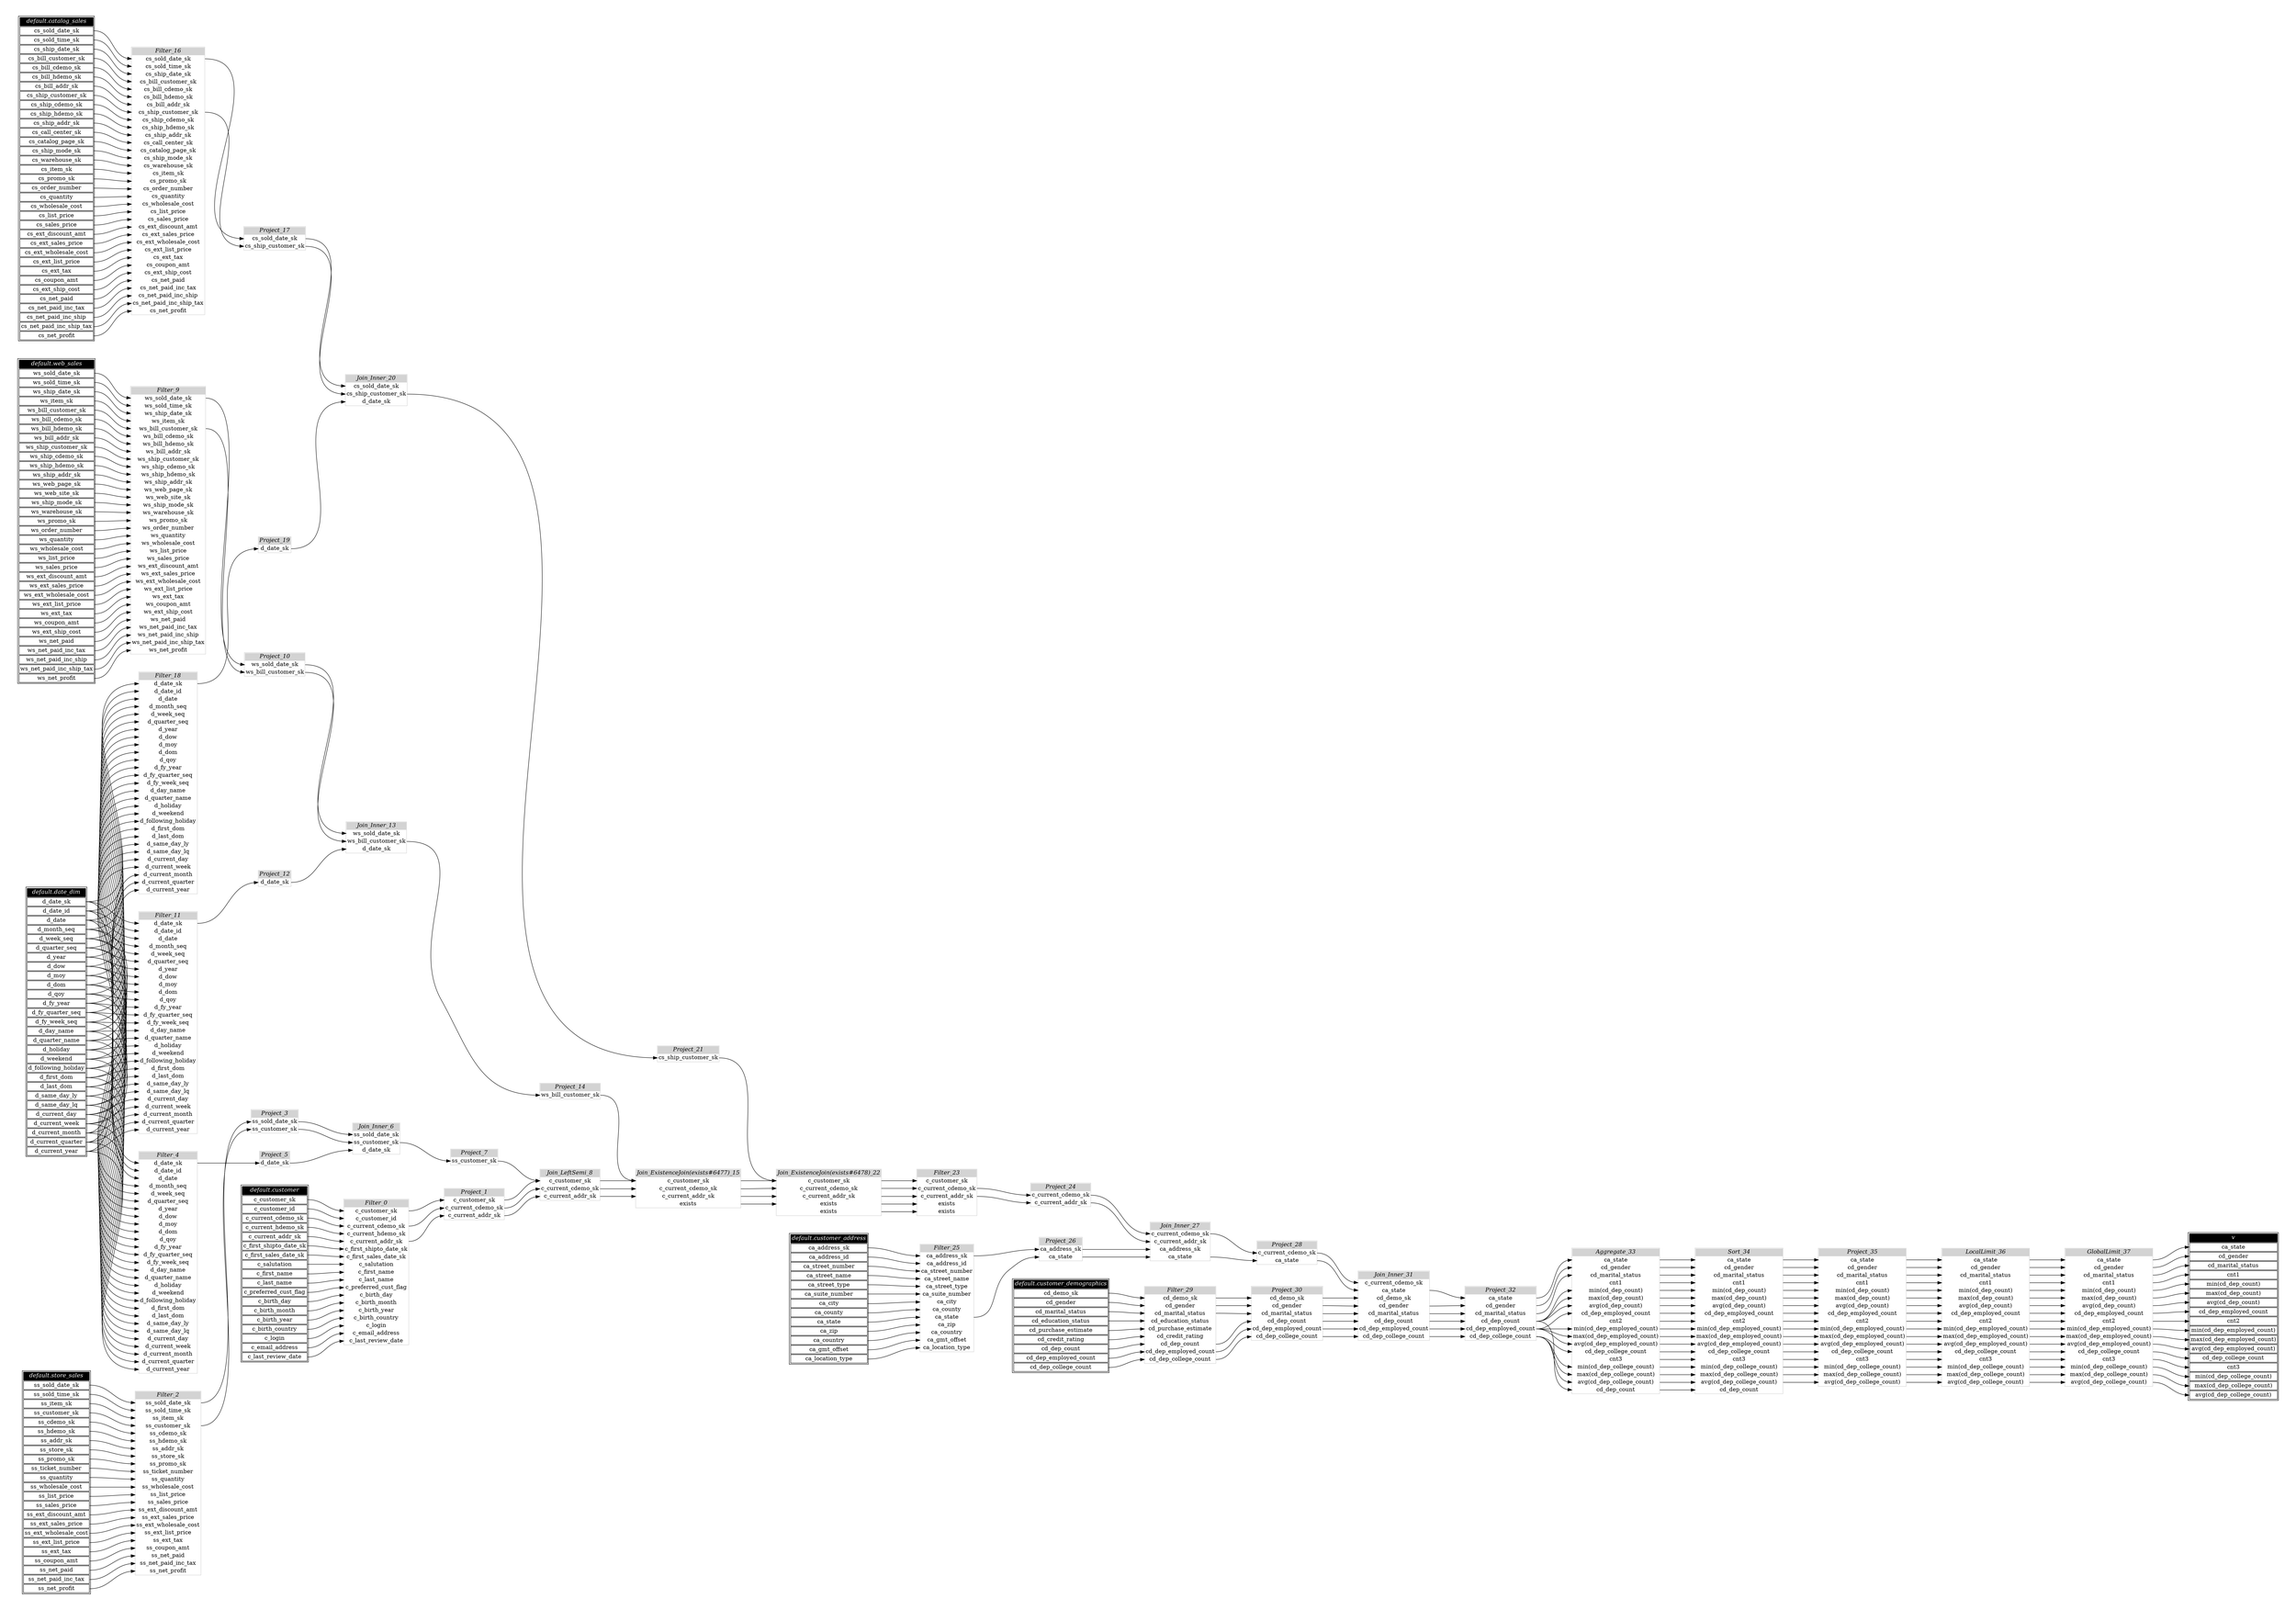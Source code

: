 // Automatically generated by TPCDSFlowTestSuite


digraph {
  graph [pad="0.5" nodesep="0.5" ranksep="1" fontname="Helvetica" rankdir=LR];
  node [shape=plaintext]

  
"Aggregate_33" [label=<
<table color="lightgray" border="1" cellborder="0" cellspacing="0">
  <tr><td bgcolor="lightgray" port="nodeName"><i>Aggregate_33</i></td></tr>
  <tr><td port="0">ca_state</td></tr>
<tr><td port="1">cd_gender</td></tr>
<tr><td port="2">cd_marital_status</td></tr>
<tr><td port="3">cnt1</td></tr>
<tr><td port="4">min(cd_dep_count)</td></tr>
<tr><td port="5">max(cd_dep_count)</td></tr>
<tr><td port="6">avg(cd_dep_count)</td></tr>
<tr><td port="7">cd_dep_employed_count</td></tr>
<tr><td port="8">cnt2</td></tr>
<tr><td port="9">min(cd_dep_employed_count)</td></tr>
<tr><td port="10">max(cd_dep_employed_count)</td></tr>
<tr><td port="11">avg(cd_dep_employed_count)</td></tr>
<tr><td port="12">cd_dep_college_count</td></tr>
<tr><td port="13">cnt3</td></tr>
<tr><td port="14">min(cd_dep_college_count)</td></tr>
<tr><td port="15">max(cd_dep_college_count)</td></tr>
<tr><td port="16">avg(cd_dep_college_count)</td></tr>
<tr><td port="17">cd_dep_count</td></tr>
</table>>];
       

"Filter_0" [label=<
<table color="lightgray" border="1" cellborder="0" cellspacing="0">
  <tr><td bgcolor="lightgray" port="nodeName"><i>Filter_0</i></td></tr>
  <tr><td port="0">c_customer_sk</td></tr>
<tr><td port="1">c_customer_id</td></tr>
<tr><td port="2">c_current_cdemo_sk</td></tr>
<tr><td port="3">c_current_hdemo_sk</td></tr>
<tr><td port="4">c_current_addr_sk</td></tr>
<tr><td port="5">c_first_shipto_date_sk</td></tr>
<tr><td port="6">c_first_sales_date_sk</td></tr>
<tr><td port="7">c_salutation</td></tr>
<tr><td port="8">c_first_name</td></tr>
<tr><td port="9">c_last_name</td></tr>
<tr><td port="10">c_preferred_cust_flag</td></tr>
<tr><td port="11">c_birth_day</td></tr>
<tr><td port="12">c_birth_month</td></tr>
<tr><td port="13">c_birth_year</td></tr>
<tr><td port="14">c_birth_country</td></tr>
<tr><td port="15">c_login</td></tr>
<tr><td port="16">c_email_address</td></tr>
<tr><td port="17">c_last_review_date</td></tr>
</table>>];
       

"Filter_11" [label=<
<table color="lightgray" border="1" cellborder="0" cellspacing="0">
  <tr><td bgcolor="lightgray" port="nodeName"><i>Filter_11</i></td></tr>
  <tr><td port="0">d_date_sk</td></tr>
<tr><td port="1">d_date_id</td></tr>
<tr><td port="2">d_date</td></tr>
<tr><td port="3">d_month_seq</td></tr>
<tr><td port="4">d_week_seq</td></tr>
<tr><td port="5">d_quarter_seq</td></tr>
<tr><td port="6">d_year</td></tr>
<tr><td port="7">d_dow</td></tr>
<tr><td port="8">d_moy</td></tr>
<tr><td port="9">d_dom</td></tr>
<tr><td port="10">d_qoy</td></tr>
<tr><td port="11">d_fy_year</td></tr>
<tr><td port="12">d_fy_quarter_seq</td></tr>
<tr><td port="13">d_fy_week_seq</td></tr>
<tr><td port="14">d_day_name</td></tr>
<tr><td port="15">d_quarter_name</td></tr>
<tr><td port="16">d_holiday</td></tr>
<tr><td port="17">d_weekend</td></tr>
<tr><td port="18">d_following_holiday</td></tr>
<tr><td port="19">d_first_dom</td></tr>
<tr><td port="20">d_last_dom</td></tr>
<tr><td port="21">d_same_day_ly</td></tr>
<tr><td port="22">d_same_day_lq</td></tr>
<tr><td port="23">d_current_day</td></tr>
<tr><td port="24">d_current_week</td></tr>
<tr><td port="25">d_current_month</td></tr>
<tr><td port="26">d_current_quarter</td></tr>
<tr><td port="27">d_current_year</td></tr>
</table>>];
       

"Filter_16" [label=<
<table color="lightgray" border="1" cellborder="0" cellspacing="0">
  <tr><td bgcolor="lightgray" port="nodeName"><i>Filter_16</i></td></tr>
  <tr><td port="0">cs_sold_date_sk</td></tr>
<tr><td port="1">cs_sold_time_sk</td></tr>
<tr><td port="2">cs_ship_date_sk</td></tr>
<tr><td port="3">cs_bill_customer_sk</td></tr>
<tr><td port="4">cs_bill_cdemo_sk</td></tr>
<tr><td port="5">cs_bill_hdemo_sk</td></tr>
<tr><td port="6">cs_bill_addr_sk</td></tr>
<tr><td port="7">cs_ship_customer_sk</td></tr>
<tr><td port="8">cs_ship_cdemo_sk</td></tr>
<tr><td port="9">cs_ship_hdemo_sk</td></tr>
<tr><td port="10">cs_ship_addr_sk</td></tr>
<tr><td port="11">cs_call_center_sk</td></tr>
<tr><td port="12">cs_catalog_page_sk</td></tr>
<tr><td port="13">cs_ship_mode_sk</td></tr>
<tr><td port="14">cs_warehouse_sk</td></tr>
<tr><td port="15">cs_item_sk</td></tr>
<tr><td port="16">cs_promo_sk</td></tr>
<tr><td port="17">cs_order_number</td></tr>
<tr><td port="18">cs_quantity</td></tr>
<tr><td port="19">cs_wholesale_cost</td></tr>
<tr><td port="20">cs_list_price</td></tr>
<tr><td port="21">cs_sales_price</td></tr>
<tr><td port="22">cs_ext_discount_amt</td></tr>
<tr><td port="23">cs_ext_sales_price</td></tr>
<tr><td port="24">cs_ext_wholesale_cost</td></tr>
<tr><td port="25">cs_ext_list_price</td></tr>
<tr><td port="26">cs_ext_tax</td></tr>
<tr><td port="27">cs_coupon_amt</td></tr>
<tr><td port="28">cs_ext_ship_cost</td></tr>
<tr><td port="29">cs_net_paid</td></tr>
<tr><td port="30">cs_net_paid_inc_tax</td></tr>
<tr><td port="31">cs_net_paid_inc_ship</td></tr>
<tr><td port="32">cs_net_paid_inc_ship_tax</td></tr>
<tr><td port="33">cs_net_profit</td></tr>
</table>>];
       

"Filter_18" [label=<
<table color="lightgray" border="1" cellborder="0" cellspacing="0">
  <tr><td bgcolor="lightgray" port="nodeName"><i>Filter_18</i></td></tr>
  <tr><td port="0">d_date_sk</td></tr>
<tr><td port="1">d_date_id</td></tr>
<tr><td port="2">d_date</td></tr>
<tr><td port="3">d_month_seq</td></tr>
<tr><td port="4">d_week_seq</td></tr>
<tr><td port="5">d_quarter_seq</td></tr>
<tr><td port="6">d_year</td></tr>
<tr><td port="7">d_dow</td></tr>
<tr><td port="8">d_moy</td></tr>
<tr><td port="9">d_dom</td></tr>
<tr><td port="10">d_qoy</td></tr>
<tr><td port="11">d_fy_year</td></tr>
<tr><td port="12">d_fy_quarter_seq</td></tr>
<tr><td port="13">d_fy_week_seq</td></tr>
<tr><td port="14">d_day_name</td></tr>
<tr><td port="15">d_quarter_name</td></tr>
<tr><td port="16">d_holiday</td></tr>
<tr><td port="17">d_weekend</td></tr>
<tr><td port="18">d_following_holiday</td></tr>
<tr><td port="19">d_first_dom</td></tr>
<tr><td port="20">d_last_dom</td></tr>
<tr><td port="21">d_same_day_ly</td></tr>
<tr><td port="22">d_same_day_lq</td></tr>
<tr><td port="23">d_current_day</td></tr>
<tr><td port="24">d_current_week</td></tr>
<tr><td port="25">d_current_month</td></tr>
<tr><td port="26">d_current_quarter</td></tr>
<tr><td port="27">d_current_year</td></tr>
</table>>];
       

"Filter_2" [label=<
<table color="lightgray" border="1" cellborder="0" cellspacing="0">
  <tr><td bgcolor="lightgray" port="nodeName"><i>Filter_2</i></td></tr>
  <tr><td port="0">ss_sold_date_sk</td></tr>
<tr><td port="1">ss_sold_time_sk</td></tr>
<tr><td port="2">ss_item_sk</td></tr>
<tr><td port="3">ss_customer_sk</td></tr>
<tr><td port="4">ss_cdemo_sk</td></tr>
<tr><td port="5">ss_hdemo_sk</td></tr>
<tr><td port="6">ss_addr_sk</td></tr>
<tr><td port="7">ss_store_sk</td></tr>
<tr><td port="8">ss_promo_sk</td></tr>
<tr><td port="9">ss_ticket_number</td></tr>
<tr><td port="10">ss_quantity</td></tr>
<tr><td port="11">ss_wholesale_cost</td></tr>
<tr><td port="12">ss_list_price</td></tr>
<tr><td port="13">ss_sales_price</td></tr>
<tr><td port="14">ss_ext_discount_amt</td></tr>
<tr><td port="15">ss_ext_sales_price</td></tr>
<tr><td port="16">ss_ext_wholesale_cost</td></tr>
<tr><td port="17">ss_ext_list_price</td></tr>
<tr><td port="18">ss_ext_tax</td></tr>
<tr><td port="19">ss_coupon_amt</td></tr>
<tr><td port="20">ss_net_paid</td></tr>
<tr><td port="21">ss_net_paid_inc_tax</td></tr>
<tr><td port="22">ss_net_profit</td></tr>
</table>>];
       

"Filter_23" [label=<
<table color="lightgray" border="1" cellborder="0" cellspacing="0">
  <tr><td bgcolor="lightgray" port="nodeName"><i>Filter_23</i></td></tr>
  <tr><td port="0">c_customer_sk</td></tr>
<tr><td port="1">c_current_cdemo_sk</td></tr>
<tr><td port="2">c_current_addr_sk</td></tr>
<tr><td port="3">exists</td></tr>
<tr><td port="4">exists</td></tr>
</table>>];
       

"Filter_25" [label=<
<table color="lightgray" border="1" cellborder="0" cellspacing="0">
  <tr><td bgcolor="lightgray" port="nodeName"><i>Filter_25</i></td></tr>
  <tr><td port="0">ca_address_sk</td></tr>
<tr><td port="1">ca_address_id</td></tr>
<tr><td port="2">ca_street_number</td></tr>
<tr><td port="3">ca_street_name</td></tr>
<tr><td port="4">ca_street_type</td></tr>
<tr><td port="5">ca_suite_number</td></tr>
<tr><td port="6">ca_city</td></tr>
<tr><td port="7">ca_county</td></tr>
<tr><td port="8">ca_state</td></tr>
<tr><td port="9">ca_zip</td></tr>
<tr><td port="10">ca_country</td></tr>
<tr><td port="11">ca_gmt_offset</td></tr>
<tr><td port="12">ca_location_type</td></tr>
</table>>];
       

"Filter_29" [label=<
<table color="lightgray" border="1" cellborder="0" cellspacing="0">
  <tr><td bgcolor="lightgray" port="nodeName"><i>Filter_29</i></td></tr>
  <tr><td port="0">cd_demo_sk</td></tr>
<tr><td port="1">cd_gender</td></tr>
<tr><td port="2">cd_marital_status</td></tr>
<tr><td port="3">cd_education_status</td></tr>
<tr><td port="4">cd_purchase_estimate</td></tr>
<tr><td port="5">cd_credit_rating</td></tr>
<tr><td port="6">cd_dep_count</td></tr>
<tr><td port="7">cd_dep_employed_count</td></tr>
<tr><td port="8">cd_dep_college_count</td></tr>
</table>>];
       

"Filter_4" [label=<
<table color="lightgray" border="1" cellborder="0" cellspacing="0">
  <tr><td bgcolor="lightgray" port="nodeName"><i>Filter_4</i></td></tr>
  <tr><td port="0">d_date_sk</td></tr>
<tr><td port="1">d_date_id</td></tr>
<tr><td port="2">d_date</td></tr>
<tr><td port="3">d_month_seq</td></tr>
<tr><td port="4">d_week_seq</td></tr>
<tr><td port="5">d_quarter_seq</td></tr>
<tr><td port="6">d_year</td></tr>
<tr><td port="7">d_dow</td></tr>
<tr><td port="8">d_moy</td></tr>
<tr><td port="9">d_dom</td></tr>
<tr><td port="10">d_qoy</td></tr>
<tr><td port="11">d_fy_year</td></tr>
<tr><td port="12">d_fy_quarter_seq</td></tr>
<tr><td port="13">d_fy_week_seq</td></tr>
<tr><td port="14">d_day_name</td></tr>
<tr><td port="15">d_quarter_name</td></tr>
<tr><td port="16">d_holiday</td></tr>
<tr><td port="17">d_weekend</td></tr>
<tr><td port="18">d_following_holiday</td></tr>
<tr><td port="19">d_first_dom</td></tr>
<tr><td port="20">d_last_dom</td></tr>
<tr><td port="21">d_same_day_ly</td></tr>
<tr><td port="22">d_same_day_lq</td></tr>
<tr><td port="23">d_current_day</td></tr>
<tr><td port="24">d_current_week</td></tr>
<tr><td port="25">d_current_month</td></tr>
<tr><td port="26">d_current_quarter</td></tr>
<tr><td port="27">d_current_year</td></tr>
</table>>];
       

"Filter_9" [label=<
<table color="lightgray" border="1" cellborder="0" cellspacing="0">
  <tr><td bgcolor="lightgray" port="nodeName"><i>Filter_9</i></td></tr>
  <tr><td port="0">ws_sold_date_sk</td></tr>
<tr><td port="1">ws_sold_time_sk</td></tr>
<tr><td port="2">ws_ship_date_sk</td></tr>
<tr><td port="3">ws_item_sk</td></tr>
<tr><td port="4">ws_bill_customer_sk</td></tr>
<tr><td port="5">ws_bill_cdemo_sk</td></tr>
<tr><td port="6">ws_bill_hdemo_sk</td></tr>
<tr><td port="7">ws_bill_addr_sk</td></tr>
<tr><td port="8">ws_ship_customer_sk</td></tr>
<tr><td port="9">ws_ship_cdemo_sk</td></tr>
<tr><td port="10">ws_ship_hdemo_sk</td></tr>
<tr><td port="11">ws_ship_addr_sk</td></tr>
<tr><td port="12">ws_web_page_sk</td></tr>
<tr><td port="13">ws_web_site_sk</td></tr>
<tr><td port="14">ws_ship_mode_sk</td></tr>
<tr><td port="15">ws_warehouse_sk</td></tr>
<tr><td port="16">ws_promo_sk</td></tr>
<tr><td port="17">ws_order_number</td></tr>
<tr><td port="18">ws_quantity</td></tr>
<tr><td port="19">ws_wholesale_cost</td></tr>
<tr><td port="20">ws_list_price</td></tr>
<tr><td port="21">ws_sales_price</td></tr>
<tr><td port="22">ws_ext_discount_amt</td></tr>
<tr><td port="23">ws_ext_sales_price</td></tr>
<tr><td port="24">ws_ext_wholesale_cost</td></tr>
<tr><td port="25">ws_ext_list_price</td></tr>
<tr><td port="26">ws_ext_tax</td></tr>
<tr><td port="27">ws_coupon_amt</td></tr>
<tr><td port="28">ws_ext_ship_cost</td></tr>
<tr><td port="29">ws_net_paid</td></tr>
<tr><td port="30">ws_net_paid_inc_tax</td></tr>
<tr><td port="31">ws_net_paid_inc_ship</td></tr>
<tr><td port="32">ws_net_paid_inc_ship_tax</td></tr>
<tr><td port="33">ws_net_profit</td></tr>
</table>>];
       

"GlobalLimit_37" [label=<
<table color="lightgray" border="1" cellborder="0" cellspacing="0">
  <tr><td bgcolor="lightgray" port="nodeName"><i>GlobalLimit_37</i></td></tr>
  <tr><td port="0">ca_state</td></tr>
<tr><td port="1">cd_gender</td></tr>
<tr><td port="2">cd_marital_status</td></tr>
<tr><td port="3">cnt1</td></tr>
<tr><td port="4">min(cd_dep_count)</td></tr>
<tr><td port="5">max(cd_dep_count)</td></tr>
<tr><td port="6">avg(cd_dep_count)</td></tr>
<tr><td port="7">cd_dep_employed_count</td></tr>
<tr><td port="8">cnt2</td></tr>
<tr><td port="9">min(cd_dep_employed_count)</td></tr>
<tr><td port="10">max(cd_dep_employed_count)</td></tr>
<tr><td port="11">avg(cd_dep_employed_count)</td></tr>
<tr><td port="12">cd_dep_college_count</td></tr>
<tr><td port="13">cnt3</td></tr>
<tr><td port="14">min(cd_dep_college_count)</td></tr>
<tr><td port="15">max(cd_dep_college_count)</td></tr>
<tr><td port="16">avg(cd_dep_college_count)</td></tr>
</table>>];
       

"Join_ExistenceJoin(exists#6477)_15" [label=<
<table color="lightgray" border="1" cellborder="0" cellspacing="0">
  <tr><td bgcolor="lightgray" port="nodeName"><i>Join_ExistenceJoin(exists#6477)_15</i></td></tr>
  <tr><td port="0">c_customer_sk</td></tr>
<tr><td port="1">c_current_cdemo_sk</td></tr>
<tr><td port="2">c_current_addr_sk</td></tr>
<tr><td port="3">exists</td></tr>
</table>>];
       

"Join_ExistenceJoin(exists#6478)_22" [label=<
<table color="lightgray" border="1" cellborder="0" cellspacing="0">
  <tr><td bgcolor="lightgray" port="nodeName"><i>Join_ExistenceJoin(exists#6478)_22</i></td></tr>
  <tr><td port="0">c_customer_sk</td></tr>
<tr><td port="1">c_current_cdemo_sk</td></tr>
<tr><td port="2">c_current_addr_sk</td></tr>
<tr><td port="3">exists</td></tr>
<tr><td port="4">exists</td></tr>
</table>>];
       

"Join_Inner_13" [label=<
<table color="lightgray" border="1" cellborder="0" cellspacing="0">
  <tr><td bgcolor="lightgray" port="nodeName"><i>Join_Inner_13</i></td></tr>
  <tr><td port="0">ws_sold_date_sk</td></tr>
<tr><td port="1">ws_bill_customer_sk</td></tr>
<tr><td port="2">d_date_sk</td></tr>
</table>>];
       

"Join_Inner_20" [label=<
<table color="lightgray" border="1" cellborder="0" cellspacing="0">
  <tr><td bgcolor="lightgray" port="nodeName"><i>Join_Inner_20</i></td></tr>
  <tr><td port="0">cs_sold_date_sk</td></tr>
<tr><td port="1">cs_ship_customer_sk</td></tr>
<tr><td port="2">d_date_sk</td></tr>
</table>>];
       

"Join_Inner_27" [label=<
<table color="lightgray" border="1" cellborder="0" cellspacing="0">
  <tr><td bgcolor="lightgray" port="nodeName"><i>Join_Inner_27</i></td></tr>
  <tr><td port="0">c_current_cdemo_sk</td></tr>
<tr><td port="1">c_current_addr_sk</td></tr>
<tr><td port="2">ca_address_sk</td></tr>
<tr><td port="3">ca_state</td></tr>
</table>>];
       

"Join_Inner_31" [label=<
<table color="lightgray" border="1" cellborder="0" cellspacing="0">
  <tr><td bgcolor="lightgray" port="nodeName"><i>Join_Inner_31</i></td></tr>
  <tr><td port="0">c_current_cdemo_sk</td></tr>
<tr><td port="1">ca_state</td></tr>
<tr><td port="2">cd_demo_sk</td></tr>
<tr><td port="3">cd_gender</td></tr>
<tr><td port="4">cd_marital_status</td></tr>
<tr><td port="5">cd_dep_count</td></tr>
<tr><td port="6">cd_dep_employed_count</td></tr>
<tr><td port="7">cd_dep_college_count</td></tr>
</table>>];
       

"Join_Inner_6" [label=<
<table color="lightgray" border="1" cellborder="0" cellspacing="0">
  <tr><td bgcolor="lightgray" port="nodeName"><i>Join_Inner_6</i></td></tr>
  <tr><td port="0">ss_sold_date_sk</td></tr>
<tr><td port="1">ss_customer_sk</td></tr>
<tr><td port="2">d_date_sk</td></tr>
</table>>];
       

"Join_LeftSemi_8" [label=<
<table color="lightgray" border="1" cellborder="0" cellspacing="0">
  <tr><td bgcolor="lightgray" port="nodeName"><i>Join_LeftSemi_8</i></td></tr>
  <tr><td port="0">c_customer_sk</td></tr>
<tr><td port="1">c_current_cdemo_sk</td></tr>
<tr><td port="2">c_current_addr_sk</td></tr>
</table>>];
       

"LocalLimit_36" [label=<
<table color="lightgray" border="1" cellborder="0" cellspacing="0">
  <tr><td bgcolor="lightgray" port="nodeName"><i>LocalLimit_36</i></td></tr>
  <tr><td port="0">ca_state</td></tr>
<tr><td port="1">cd_gender</td></tr>
<tr><td port="2">cd_marital_status</td></tr>
<tr><td port="3">cnt1</td></tr>
<tr><td port="4">min(cd_dep_count)</td></tr>
<tr><td port="5">max(cd_dep_count)</td></tr>
<tr><td port="6">avg(cd_dep_count)</td></tr>
<tr><td port="7">cd_dep_employed_count</td></tr>
<tr><td port="8">cnt2</td></tr>
<tr><td port="9">min(cd_dep_employed_count)</td></tr>
<tr><td port="10">max(cd_dep_employed_count)</td></tr>
<tr><td port="11">avg(cd_dep_employed_count)</td></tr>
<tr><td port="12">cd_dep_college_count</td></tr>
<tr><td port="13">cnt3</td></tr>
<tr><td port="14">min(cd_dep_college_count)</td></tr>
<tr><td port="15">max(cd_dep_college_count)</td></tr>
<tr><td port="16">avg(cd_dep_college_count)</td></tr>
</table>>];
       

"Project_1" [label=<
<table color="lightgray" border="1" cellborder="0" cellspacing="0">
  <tr><td bgcolor="lightgray" port="nodeName"><i>Project_1</i></td></tr>
  <tr><td port="0">c_customer_sk</td></tr>
<tr><td port="1">c_current_cdemo_sk</td></tr>
<tr><td port="2">c_current_addr_sk</td></tr>
</table>>];
       

"Project_10" [label=<
<table color="lightgray" border="1" cellborder="0" cellspacing="0">
  <tr><td bgcolor="lightgray" port="nodeName"><i>Project_10</i></td></tr>
  <tr><td port="0">ws_sold_date_sk</td></tr>
<tr><td port="1">ws_bill_customer_sk</td></tr>
</table>>];
       

"Project_12" [label=<
<table color="lightgray" border="1" cellborder="0" cellspacing="0">
  <tr><td bgcolor="lightgray" port="nodeName"><i>Project_12</i></td></tr>
  <tr><td port="0">d_date_sk</td></tr>
</table>>];
       

"Project_14" [label=<
<table color="lightgray" border="1" cellborder="0" cellspacing="0">
  <tr><td bgcolor="lightgray" port="nodeName"><i>Project_14</i></td></tr>
  <tr><td port="0">ws_bill_customer_sk</td></tr>
</table>>];
       

"Project_17" [label=<
<table color="lightgray" border="1" cellborder="0" cellspacing="0">
  <tr><td bgcolor="lightgray" port="nodeName"><i>Project_17</i></td></tr>
  <tr><td port="0">cs_sold_date_sk</td></tr>
<tr><td port="1">cs_ship_customer_sk</td></tr>
</table>>];
       

"Project_19" [label=<
<table color="lightgray" border="1" cellborder="0" cellspacing="0">
  <tr><td bgcolor="lightgray" port="nodeName"><i>Project_19</i></td></tr>
  <tr><td port="0">d_date_sk</td></tr>
</table>>];
       

"Project_21" [label=<
<table color="lightgray" border="1" cellborder="0" cellspacing="0">
  <tr><td bgcolor="lightgray" port="nodeName"><i>Project_21</i></td></tr>
  <tr><td port="0">cs_ship_customer_sk</td></tr>
</table>>];
       

"Project_24" [label=<
<table color="lightgray" border="1" cellborder="0" cellspacing="0">
  <tr><td bgcolor="lightgray" port="nodeName"><i>Project_24</i></td></tr>
  <tr><td port="0">c_current_cdemo_sk</td></tr>
<tr><td port="1">c_current_addr_sk</td></tr>
</table>>];
       

"Project_26" [label=<
<table color="lightgray" border="1" cellborder="0" cellspacing="0">
  <tr><td bgcolor="lightgray" port="nodeName"><i>Project_26</i></td></tr>
  <tr><td port="0">ca_address_sk</td></tr>
<tr><td port="1">ca_state</td></tr>
</table>>];
       

"Project_28" [label=<
<table color="lightgray" border="1" cellborder="0" cellspacing="0">
  <tr><td bgcolor="lightgray" port="nodeName"><i>Project_28</i></td></tr>
  <tr><td port="0">c_current_cdemo_sk</td></tr>
<tr><td port="1">ca_state</td></tr>
</table>>];
       

"Project_3" [label=<
<table color="lightgray" border="1" cellborder="0" cellspacing="0">
  <tr><td bgcolor="lightgray" port="nodeName"><i>Project_3</i></td></tr>
  <tr><td port="0">ss_sold_date_sk</td></tr>
<tr><td port="1">ss_customer_sk</td></tr>
</table>>];
       

"Project_30" [label=<
<table color="lightgray" border="1" cellborder="0" cellspacing="0">
  <tr><td bgcolor="lightgray" port="nodeName"><i>Project_30</i></td></tr>
  <tr><td port="0">cd_demo_sk</td></tr>
<tr><td port="1">cd_gender</td></tr>
<tr><td port="2">cd_marital_status</td></tr>
<tr><td port="3">cd_dep_count</td></tr>
<tr><td port="4">cd_dep_employed_count</td></tr>
<tr><td port="5">cd_dep_college_count</td></tr>
</table>>];
       

"Project_32" [label=<
<table color="lightgray" border="1" cellborder="0" cellspacing="0">
  <tr><td bgcolor="lightgray" port="nodeName"><i>Project_32</i></td></tr>
  <tr><td port="0">ca_state</td></tr>
<tr><td port="1">cd_gender</td></tr>
<tr><td port="2">cd_marital_status</td></tr>
<tr><td port="3">cd_dep_count</td></tr>
<tr><td port="4">cd_dep_employed_count</td></tr>
<tr><td port="5">cd_dep_college_count</td></tr>
</table>>];
       

"Project_35" [label=<
<table color="lightgray" border="1" cellborder="0" cellspacing="0">
  <tr><td bgcolor="lightgray" port="nodeName"><i>Project_35</i></td></tr>
  <tr><td port="0">ca_state</td></tr>
<tr><td port="1">cd_gender</td></tr>
<tr><td port="2">cd_marital_status</td></tr>
<tr><td port="3">cnt1</td></tr>
<tr><td port="4">min(cd_dep_count)</td></tr>
<tr><td port="5">max(cd_dep_count)</td></tr>
<tr><td port="6">avg(cd_dep_count)</td></tr>
<tr><td port="7">cd_dep_employed_count</td></tr>
<tr><td port="8">cnt2</td></tr>
<tr><td port="9">min(cd_dep_employed_count)</td></tr>
<tr><td port="10">max(cd_dep_employed_count)</td></tr>
<tr><td port="11">avg(cd_dep_employed_count)</td></tr>
<tr><td port="12">cd_dep_college_count</td></tr>
<tr><td port="13">cnt3</td></tr>
<tr><td port="14">min(cd_dep_college_count)</td></tr>
<tr><td port="15">max(cd_dep_college_count)</td></tr>
<tr><td port="16">avg(cd_dep_college_count)</td></tr>
</table>>];
       

"Project_5" [label=<
<table color="lightgray" border="1" cellborder="0" cellspacing="0">
  <tr><td bgcolor="lightgray" port="nodeName"><i>Project_5</i></td></tr>
  <tr><td port="0">d_date_sk</td></tr>
</table>>];
       

"Project_7" [label=<
<table color="lightgray" border="1" cellborder="0" cellspacing="0">
  <tr><td bgcolor="lightgray" port="nodeName"><i>Project_7</i></td></tr>
  <tr><td port="0">ss_customer_sk</td></tr>
</table>>];
       

"Sort_34" [label=<
<table color="lightgray" border="1" cellborder="0" cellspacing="0">
  <tr><td bgcolor="lightgray" port="nodeName"><i>Sort_34</i></td></tr>
  <tr><td port="0">ca_state</td></tr>
<tr><td port="1">cd_gender</td></tr>
<tr><td port="2">cd_marital_status</td></tr>
<tr><td port="3">cnt1</td></tr>
<tr><td port="4">min(cd_dep_count)</td></tr>
<tr><td port="5">max(cd_dep_count)</td></tr>
<tr><td port="6">avg(cd_dep_count)</td></tr>
<tr><td port="7">cd_dep_employed_count</td></tr>
<tr><td port="8">cnt2</td></tr>
<tr><td port="9">min(cd_dep_employed_count)</td></tr>
<tr><td port="10">max(cd_dep_employed_count)</td></tr>
<tr><td port="11">avg(cd_dep_employed_count)</td></tr>
<tr><td port="12">cd_dep_college_count</td></tr>
<tr><td port="13">cnt3</td></tr>
<tr><td port="14">min(cd_dep_college_count)</td></tr>
<tr><td port="15">max(cd_dep_college_count)</td></tr>
<tr><td port="16">avg(cd_dep_college_count)</td></tr>
<tr><td port="17">cd_dep_count</td></tr>
</table>>];
       

"default.catalog_sales" [color="black" label=<
<table>
  <tr><td bgcolor="black" port="nodeName"><i><font color="white">default.catalog_sales</font></i></td></tr>
  <tr><td port="0">cs_sold_date_sk</td></tr>
<tr><td port="1">cs_sold_time_sk</td></tr>
<tr><td port="2">cs_ship_date_sk</td></tr>
<tr><td port="3">cs_bill_customer_sk</td></tr>
<tr><td port="4">cs_bill_cdemo_sk</td></tr>
<tr><td port="5">cs_bill_hdemo_sk</td></tr>
<tr><td port="6">cs_bill_addr_sk</td></tr>
<tr><td port="7">cs_ship_customer_sk</td></tr>
<tr><td port="8">cs_ship_cdemo_sk</td></tr>
<tr><td port="9">cs_ship_hdemo_sk</td></tr>
<tr><td port="10">cs_ship_addr_sk</td></tr>
<tr><td port="11">cs_call_center_sk</td></tr>
<tr><td port="12">cs_catalog_page_sk</td></tr>
<tr><td port="13">cs_ship_mode_sk</td></tr>
<tr><td port="14">cs_warehouse_sk</td></tr>
<tr><td port="15">cs_item_sk</td></tr>
<tr><td port="16">cs_promo_sk</td></tr>
<tr><td port="17">cs_order_number</td></tr>
<tr><td port="18">cs_quantity</td></tr>
<tr><td port="19">cs_wholesale_cost</td></tr>
<tr><td port="20">cs_list_price</td></tr>
<tr><td port="21">cs_sales_price</td></tr>
<tr><td port="22">cs_ext_discount_amt</td></tr>
<tr><td port="23">cs_ext_sales_price</td></tr>
<tr><td port="24">cs_ext_wholesale_cost</td></tr>
<tr><td port="25">cs_ext_list_price</td></tr>
<tr><td port="26">cs_ext_tax</td></tr>
<tr><td port="27">cs_coupon_amt</td></tr>
<tr><td port="28">cs_ext_ship_cost</td></tr>
<tr><td port="29">cs_net_paid</td></tr>
<tr><td port="30">cs_net_paid_inc_tax</td></tr>
<tr><td port="31">cs_net_paid_inc_ship</td></tr>
<tr><td port="32">cs_net_paid_inc_ship_tax</td></tr>
<tr><td port="33">cs_net_profit</td></tr>
</table>>];
       

"default.customer" [color="black" label=<
<table>
  <tr><td bgcolor="black" port="nodeName"><i><font color="white">default.customer</font></i></td></tr>
  <tr><td port="0">c_customer_sk</td></tr>
<tr><td port="1">c_customer_id</td></tr>
<tr><td port="2">c_current_cdemo_sk</td></tr>
<tr><td port="3">c_current_hdemo_sk</td></tr>
<tr><td port="4">c_current_addr_sk</td></tr>
<tr><td port="5">c_first_shipto_date_sk</td></tr>
<tr><td port="6">c_first_sales_date_sk</td></tr>
<tr><td port="7">c_salutation</td></tr>
<tr><td port="8">c_first_name</td></tr>
<tr><td port="9">c_last_name</td></tr>
<tr><td port="10">c_preferred_cust_flag</td></tr>
<tr><td port="11">c_birth_day</td></tr>
<tr><td port="12">c_birth_month</td></tr>
<tr><td port="13">c_birth_year</td></tr>
<tr><td port="14">c_birth_country</td></tr>
<tr><td port="15">c_login</td></tr>
<tr><td port="16">c_email_address</td></tr>
<tr><td port="17">c_last_review_date</td></tr>
</table>>];
       

"default.customer_address" [color="black" label=<
<table>
  <tr><td bgcolor="black" port="nodeName"><i><font color="white">default.customer_address</font></i></td></tr>
  <tr><td port="0">ca_address_sk</td></tr>
<tr><td port="1">ca_address_id</td></tr>
<tr><td port="2">ca_street_number</td></tr>
<tr><td port="3">ca_street_name</td></tr>
<tr><td port="4">ca_street_type</td></tr>
<tr><td port="5">ca_suite_number</td></tr>
<tr><td port="6">ca_city</td></tr>
<tr><td port="7">ca_county</td></tr>
<tr><td port="8">ca_state</td></tr>
<tr><td port="9">ca_zip</td></tr>
<tr><td port="10">ca_country</td></tr>
<tr><td port="11">ca_gmt_offset</td></tr>
<tr><td port="12">ca_location_type</td></tr>
</table>>];
       

"default.customer_demographics" [color="black" label=<
<table>
  <tr><td bgcolor="black" port="nodeName"><i><font color="white">default.customer_demographics</font></i></td></tr>
  <tr><td port="0">cd_demo_sk</td></tr>
<tr><td port="1">cd_gender</td></tr>
<tr><td port="2">cd_marital_status</td></tr>
<tr><td port="3">cd_education_status</td></tr>
<tr><td port="4">cd_purchase_estimate</td></tr>
<tr><td port="5">cd_credit_rating</td></tr>
<tr><td port="6">cd_dep_count</td></tr>
<tr><td port="7">cd_dep_employed_count</td></tr>
<tr><td port="8">cd_dep_college_count</td></tr>
</table>>];
       

"default.date_dim" [color="black" label=<
<table>
  <tr><td bgcolor="black" port="nodeName"><i><font color="white">default.date_dim</font></i></td></tr>
  <tr><td port="0">d_date_sk</td></tr>
<tr><td port="1">d_date_id</td></tr>
<tr><td port="2">d_date</td></tr>
<tr><td port="3">d_month_seq</td></tr>
<tr><td port="4">d_week_seq</td></tr>
<tr><td port="5">d_quarter_seq</td></tr>
<tr><td port="6">d_year</td></tr>
<tr><td port="7">d_dow</td></tr>
<tr><td port="8">d_moy</td></tr>
<tr><td port="9">d_dom</td></tr>
<tr><td port="10">d_qoy</td></tr>
<tr><td port="11">d_fy_year</td></tr>
<tr><td port="12">d_fy_quarter_seq</td></tr>
<tr><td port="13">d_fy_week_seq</td></tr>
<tr><td port="14">d_day_name</td></tr>
<tr><td port="15">d_quarter_name</td></tr>
<tr><td port="16">d_holiday</td></tr>
<tr><td port="17">d_weekend</td></tr>
<tr><td port="18">d_following_holiday</td></tr>
<tr><td port="19">d_first_dom</td></tr>
<tr><td port="20">d_last_dom</td></tr>
<tr><td port="21">d_same_day_ly</td></tr>
<tr><td port="22">d_same_day_lq</td></tr>
<tr><td port="23">d_current_day</td></tr>
<tr><td port="24">d_current_week</td></tr>
<tr><td port="25">d_current_month</td></tr>
<tr><td port="26">d_current_quarter</td></tr>
<tr><td port="27">d_current_year</td></tr>
</table>>];
       

"default.store_sales" [color="black" label=<
<table>
  <tr><td bgcolor="black" port="nodeName"><i><font color="white">default.store_sales</font></i></td></tr>
  <tr><td port="0">ss_sold_date_sk</td></tr>
<tr><td port="1">ss_sold_time_sk</td></tr>
<tr><td port="2">ss_item_sk</td></tr>
<tr><td port="3">ss_customer_sk</td></tr>
<tr><td port="4">ss_cdemo_sk</td></tr>
<tr><td port="5">ss_hdemo_sk</td></tr>
<tr><td port="6">ss_addr_sk</td></tr>
<tr><td port="7">ss_store_sk</td></tr>
<tr><td port="8">ss_promo_sk</td></tr>
<tr><td port="9">ss_ticket_number</td></tr>
<tr><td port="10">ss_quantity</td></tr>
<tr><td port="11">ss_wholesale_cost</td></tr>
<tr><td port="12">ss_list_price</td></tr>
<tr><td port="13">ss_sales_price</td></tr>
<tr><td port="14">ss_ext_discount_amt</td></tr>
<tr><td port="15">ss_ext_sales_price</td></tr>
<tr><td port="16">ss_ext_wholesale_cost</td></tr>
<tr><td port="17">ss_ext_list_price</td></tr>
<tr><td port="18">ss_ext_tax</td></tr>
<tr><td port="19">ss_coupon_amt</td></tr>
<tr><td port="20">ss_net_paid</td></tr>
<tr><td port="21">ss_net_paid_inc_tax</td></tr>
<tr><td port="22">ss_net_profit</td></tr>
</table>>];
       

"default.web_sales" [color="black" label=<
<table>
  <tr><td bgcolor="black" port="nodeName"><i><font color="white">default.web_sales</font></i></td></tr>
  <tr><td port="0">ws_sold_date_sk</td></tr>
<tr><td port="1">ws_sold_time_sk</td></tr>
<tr><td port="2">ws_ship_date_sk</td></tr>
<tr><td port="3">ws_item_sk</td></tr>
<tr><td port="4">ws_bill_customer_sk</td></tr>
<tr><td port="5">ws_bill_cdemo_sk</td></tr>
<tr><td port="6">ws_bill_hdemo_sk</td></tr>
<tr><td port="7">ws_bill_addr_sk</td></tr>
<tr><td port="8">ws_ship_customer_sk</td></tr>
<tr><td port="9">ws_ship_cdemo_sk</td></tr>
<tr><td port="10">ws_ship_hdemo_sk</td></tr>
<tr><td port="11">ws_ship_addr_sk</td></tr>
<tr><td port="12">ws_web_page_sk</td></tr>
<tr><td port="13">ws_web_site_sk</td></tr>
<tr><td port="14">ws_ship_mode_sk</td></tr>
<tr><td port="15">ws_warehouse_sk</td></tr>
<tr><td port="16">ws_promo_sk</td></tr>
<tr><td port="17">ws_order_number</td></tr>
<tr><td port="18">ws_quantity</td></tr>
<tr><td port="19">ws_wholesale_cost</td></tr>
<tr><td port="20">ws_list_price</td></tr>
<tr><td port="21">ws_sales_price</td></tr>
<tr><td port="22">ws_ext_discount_amt</td></tr>
<tr><td port="23">ws_ext_sales_price</td></tr>
<tr><td port="24">ws_ext_wholesale_cost</td></tr>
<tr><td port="25">ws_ext_list_price</td></tr>
<tr><td port="26">ws_ext_tax</td></tr>
<tr><td port="27">ws_coupon_amt</td></tr>
<tr><td port="28">ws_ext_ship_cost</td></tr>
<tr><td port="29">ws_net_paid</td></tr>
<tr><td port="30">ws_net_paid_inc_tax</td></tr>
<tr><td port="31">ws_net_paid_inc_ship</td></tr>
<tr><td port="32">ws_net_paid_inc_ship_tax</td></tr>
<tr><td port="33">ws_net_profit</td></tr>
</table>>];
       

"v" [color="black" label=<
<table>
  <tr><td bgcolor="black" port="nodeName"><i><font color="white">v</font></i></td></tr>
  <tr><td port="0">ca_state</td></tr>
<tr><td port="1">cd_gender</td></tr>
<tr><td port="2">cd_marital_status</td></tr>
<tr><td port="3">cnt1</td></tr>
<tr><td port="4">min(cd_dep_count)</td></tr>
<tr><td port="5">max(cd_dep_count)</td></tr>
<tr><td port="6">avg(cd_dep_count)</td></tr>
<tr><td port="7">cd_dep_employed_count</td></tr>
<tr><td port="8">cnt2</td></tr>
<tr><td port="9">min(cd_dep_employed_count)</td></tr>
<tr><td port="10">max(cd_dep_employed_count)</td></tr>
<tr><td port="11">avg(cd_dep_employed_count)</td></tr>
<tr><td port="12">cd_dep_college_count</td></tr>
<tr><td port="13">cnt3</td></tr>
<tr><td port="14">min(cd_dep_college_count)</td></tr>
<tr><td port="15">max(cd_dep_college_count)</td></tr>
<tr><td port="16">avg(cd_dep_college_count)</td></tr>
</table>>];
       
  "Aggregate_33":0 -> "Sort_34":0;
"Aggregate_33":1 -> "Sort_34":1;
"Aggregate_33":10 -> "Sort_34":10;
"Aggregate_33":11 -> "Sort_34":11;
"Aggregate_33":12 -> "Sort_34":12;
"Aggregate_33":13 -> "Sort_34":13;
"Aggregate_33":14 -> "Sort_34":14;
"Aggregate_33":15 -> "Sort_34":15;
"Aggregate_33":16 -> "Sort_34":16;
"Aggregate_33":17 -> "Sort_34":17;
"Aggregate_33":2 -> "Sort_34":2;
"Aggregate_33":3 -> "Sort_34":3;
"Aggregate_33":4 -> "Sort_34":4;
"Aggregate_33":5 -> "Sort_34":5;
"Aggregate_33":6 -> "Sort_34":6;
"Aggregate_33":7 -> "Sort_34":7;
"Aggregate_33":8 -> "Sort_34":8;
"Aggregate_33":9 -> "Sort_34":9;
"Filter_0":0 -> "Project_1":0;
"Filter_0":2 -> "Project_1":1;
"Filter_0":4 -> "Project_1":2;
"Filter_11":0 -> "Project_12":0;
"Filter_16":0 -> "Project_17":0;
"Filter_16":7 -> "Project_17":1;
"Filter_18":0 -> "Project_19":0;
"Filter_2":0 -> "Project_3":0;
"Filter_2":3 -> "Project_3":1;
"Filter_23":1 -> "Project_24":0;
"Filter_23":2 -> "Project_24":1;
"Filter_25":0 -> "Project_26":0;
"Filter_25":8 -> "Project_26":1;
"Filter_29":0 -> "Project_30":0;
"Filter_29":1 -> "Project_30":1;
"Filter_29":2 -> "Project_30":2;
"Filter_29":6 -> "Project_30":3;
"Filter_29":7 -> "Project_30":4;
"Filter_29":8 -> "Project_30":5;
"Filter_4":0 -> "Project_5":0;
"Filter_9":0 -> "Project_10":0;
"Filter_9":4 -> "Project_10":1;
"GlobalLimit_37":0 -> "v":0;
"GlobalLimit_37":1 -> "v":1;
"GlobalLimit_37":10 -> "v":10;
"GlobalLimit_37":11 -> "v":11;
"GlobalLimit_37":12 -> "v":12;
"GlobalLimit_37":13 -> "v":13;
"GlobalLimit_37":14 -> "v":14;
"GlobalLimit_37":15 -> "v":15;
"GlobalLimit_37":16 -> "v":16;
"GlobalLimit_37":2 -> "v":2;
"GlobalLimit_37":3 -> "v":3;
"GlobalLimit_37":4 -> "v":4;
"GlobalLimit_37":5 -> "v":5;
"GlobalLimit_37":6 -> "v":6;
"GlobalLimit_37":7 -> "v":7;
"GlobalLimit_37":8 -> "v":8;
"GlobalLimit_37":9 -> "v":9;
"Join_ExistenceJoin(exists#6477)_15":0 -> "Join_ExistenceJoin(exists#6478)_22":0;
"Join_ExistenceJoin(exists#6477)_15":1 -> "Join_ExistenceJoin(exists#6478)_22":1;
"Join_ExistenceJoin(exists#6477)_15":2 -> "Join_ExistenceJoin(exists#6478)_22":2;
"Join_ExistenceJoin(exists#6477)_15":3 -> "Join_ExistenceJoin(exists#6478)_22":3;
"Join_ExistenceJoin(exists#6478)_22":0 -> "Filter_23":0;
"Join_ExistenceJoin(exists#6478)_22":1 -> "Filter_23":1;
"Join_ExistenceJoin(exists#6478)_22":2 -> "Filter_23":2;
"Join_ExistenceJoin(exists#6478)_22":3 -> "Filter_23":3;
"Join_ExistenceJoin(exists#6478)_22":4 -> "Filter_23":4;
"Join_Inner_13":1 -> "Project_14":0;
"Join_Inner_20":1 -> "Project_21":0;
"Join_Inner_27":0 -> "Project_28":0;
"Join_Inner_27":3 -> "Project_28":1;
"Join_Inner_31":1 -> "Project_32":0;
"Join_Inner_31":3 -> "Project_32":1;
"Join_Inner_31":4 -> "Project_32":2;
"Join_Inner_31":5 -> "Project_32":3;
"Join_Inner_31":6 -> "Project_32":4;
"Join_Inner_31":7 -> "Project_32":5;
"Join_Inner_6":1 -> "Project_7":0;
"Join_LeftSemi_8":0 -> "Join_ExistenceJoin(exists#6477)_15":0;
"Join_LeftSemi_8":1 -> "Join_ExistenceJoin(exists#6477)_15":1;
"Join_LeftSemi_8":2 -> "Join_ExistenceJoin(exists#6477)_15":2;
"LocalLimit_36":0 -> "GlobalLimit_37":0;
"LocalLimit_36":1 -> "GlobalLimit_37":1;
"LocalLimit_36":10 -> "GlobalLimit_37":10;
"LocalLimit_36":11 -> "GlobalLimit_37":11;
"LocalLimit_36":12 -> "GlobalLimit_37":12;
"LocalLimit_36":13 -> "GlobalLimit_37":13;
"LocalLimit_36":14 -> "GlobalLimit_37":14;
"LocalLimit_36":15 -> "GlobalLimit_37":15;
"LocalLimit_36":16 -> "GlobalLimit_37":16;
"LocalLimit_36":2 -> "GlobalLimit_37":2;
"LocalLimit_36":3 -> "GlobalLimit_37":3;
"LocalLimit_36":4 -> "GlobalLimit_37":4;
"LocalLimit_36":5 -> "GlobalLimit_37":5;
"LocalLimit_36":6 -> "GlobalLimit_37":6;
"LocalLimit_36":7 -> "GlobalLimit_37":7;
"LocalLimit_36":8 -> "GlobalLimit_37":8;
"LocalLimit_36":9 -> "GlobalLimit_37":9;
"Project_1":0 -> "Join_LeftSemi_8":0;
"Project_1":1 -> "Join_LeftSemi_8":1;
"Project_1":2 -> "Join_LeftSemi_8":2;
"Project_10":0 -> "Join_Inner_13":0;
"Project_10":1 -> "Join_Inner_13":1;
"Project_12":0 -> "Join_Inner_13":2;
"Project_14":0 -> "Join_ExistenceJoin(exists#6477)_15":0;
"Project_17":0 -> "Join_Inner_20":0;
"Project_17":1 -> "Join_Inner_20":1;
"Project_19":0 -> "Join_Inner_20":2;
"Project_21":0 -> "Join_ExistenceJoin(exists#6478)_22":0;
"Project_24":0 -> "Join_Inner_27":0;
"Project_24":1 -> "Join_Inner_27":1;
"Project_26":0 -> "Join_Inner_27":2;
"Project_26":1 -> "Join_Inner_27":3;
"Project_28":0 -> "Join_Inner_31":0;
"Project_28":1 -> "Join_Inner_31":1;
"Project_3":0 -> "Join_Inner_6":0;
"Project_3":1 -> "Join_Inner_6":1;
"Project_30":0 -> "Join_Inner_31":2;
"Project_30":1 -> "Join_Inner_31":3;
"Project_30":2 -> "Join_Inner_31":4;
"Project_30":3 -> "Join_Inner_31":5;
"Project_30":4 -> "Join_Inner_31":6;
"Project_30":5 -> "Join_Inner_31":7;
"Project_32":0 -> "Aggregate_33":0;
"Project_32":1 -> "Aggregate_33":1;
"Project_32":2 -> "Aggregate_33":2;
"Project_32":3 -> "Aggregate_33":17;
"Project_32":3 -> "Aggregate_33":4;
"Project_32":3 -> "Aggregate_33":5;
"Project_32":3 -> "Aggregate_33":6;
"Project_32":4 -> "Aggregate_33":10;
"Project_32":4 -> "Aggregate_33":11;
"Project_32":4 -> "Aggregate_33":7;
"Project_32":4 -> "Aggregate_33":9;
"Project_32":5 -> "Aggregate_33":12;
"Project_32":5 -> "Aggregate_33":14;
"Project_32":5 -> "Aggregate_33":15;
"Project_32":5 -> "Aggregate_33":16;
"Project_35":0 -> "LocalLimit_36":0;
"Project_35":1 -> "LocalLimit_36":1;
"Project_35":10 -> "LocalLimit_36":10;
"Project_35":11 -> "LocalLimit_36":11;
"Project_35":12 -> "LocalLimit_36":12;
"Project_35":13 -> "LocalLimit_36":13;
"Project_35":14 -> "LocalLimit_36":14;
"Project_35":15 -> "LocalLimit_36":15;
"Project_35":16 -> "LocalLimit_36":16;
"Project_35":2 -> "LocalLimit_36":2;
"Project_35":3 -> "LocalLimit_36":3;
"Project_35":4 -> "LocalLimit_36":4;
"Project_35":5 -> "LocalLimit_36":5;
"Project_35":6 -> "LocalLimit_36":6;
"Project_35":7 -> "LocalLimit_36":7;
"Project_35":8 -> "LocalLimit_36":8;
"Project_35":9 -> "LocalLimit_36":9;
"Project_5":0 -> "Join_Inner_6":2;
"Project_7":0 -> "Join_LeftSemi_8":0;
"Sort_34":0 -> "Project_35":0;
"Sort_34":1 -> "Project_35":1;
"Sort_34":10 -> "Project_35":10;
"Sort_34":11 -> "Project_35":11;
"Sort_34":12 -> "Project_35":12;
"Sort_34":13 -> "Project_35":13;
"Sort_34":14 -> "Project_35":14;
"Sort_34":15 -> "Project_35":15;
"Sort_34":16 -> "Project_35":16;
"Sort_34":2 -> "Project_35":2;
"Sort_34":3 -> "Project_35":3;
"Sort_34":4 -> "Project_35":4;
"Sort_34":5 -> "Project_35":5;
"Sort_34":6 -> "Project_35":6;
"Sort_34":7 -> "Project_35":7;
"Sort_34":8 -> "Project_35":8;
"Sort_34":9 -> "Project_35":9;
"default.catalog_sales":0 -> "Filter_16":0;
"default.catalog_sales":1 -> "Filter_16":1;
"default.catalog_sales":10 -> "Filter_16":10;
"default.catalog_sales":11 -> "Filter_16":11;
"default.catalog_sales":12 -> "Filter_16":12;
"default.catalog_sales":13 -> "Filter_16":13;
"default.catalog_sales":14 -> "Filter_16":14;
"default.catalog_sales":15 -> "Filter_16":15;
"default.catalog_sales":16 -> "Filter_16":16;
"default.catalog_sales":17 -> "Filter_16":17;
"default.catalog_sales":18 -> "Filter_16":18;
"default.catalog_sales":19 -> "Filter_16":19;
"default.catalog_sales":2 -> "Filter_16":2;
"default.catalog_sales":20 -> "Filter_16":20;
"default.catalog_sales":21 -> "Filter_16":21;
"default.catalog_sales":22 -> "Filter_16":22;
"default.catalog_sales":23 -> "Filter_16":23;
"default.catalog_sales":24 -> "Filter_16":24;
"default.catalog_sales":25 -> "Filter_16":25;
"default.catalog_sales":26 -> "Filter_16":26;
"default.catalog_sales":27 -> "Filter_16":27;
"default.catalog_sales":28 -> "Filter_16":28;
"default.catalog_sales":29 -> "Filter_16":29;
"default.catalog_sales":3 -> "Filter_16":3;
"default.catalog_sales":30 -> "Filter_16":30;
"default.catalog_sales":31 -> "Filter_16":31;
"default.catalog_sales":32 -> "Filter_16":32;
"default.catalog_sales":33 -> "Filter_16":33;
"default.catalog_sales":4 -> "Filter_16":4;
"default.catalog_sales":5 -> "Filter_16":5;
"default.catalog_sales":6 -> "Filter_16":6;
"default.catalog_sales":7 -> "Filter_16":7;
"default.catalog_sales":8 -> "Filter_16":8;
"default.catalog_sales":9 -> "Filter_16":9;
"default.customer":0 -> "Filter_0":0;
"default.customer":1 -> "Filter_0":1;
"default.customer":10 -> "Filter_0":10;
"default.customer":11 -> "Filter_0":11;
"default.customer":12 -> "Filter_0":12;
"default.customer":13 -> "Filter_0":13;
"default.customer":14 -> "Filter_0":14;
"default.customer":15 -> "Filter_0":15;
"default.customer":16 -> "Filter_0":16;
"default.customer":17 -> "Filter_0":17;
"default.customer":2 -> "Filter_0":2;
"default.customer":3 -> "Filter_0":3;
"default.customer":4 -> "Filter_0":4;
"default.customer":5 -> "Filter_0":5;
"default.customer":6 -> "Filter_0":6;
"default.customer":7 -> "Filter_0":7;
"default.customer":8 -> "Filter_0":8;
"default.customer":9 -> "Filter_0":9;
"default.customer_address":0 -> "Filter_25":0;
"default.customer_address":1 -> "Filter_25":1;
"default.customer_address":10 -> "Filter_25":10;
"default.customer_address":11 -> "Filter_25":11;
"default.customer_address":12 -> "Filter_25":12;
"default.customer_address":2 -> "Filter_25":2;
"default.customer_address":3 -> "Filter_25":3;
"default.customer_address":4 -> "Filter_25":4;
"default.customer_address":5 -> "Filter_25":5;
"default.customer_address":6 -> "Filter_25":6;
"default.customer_address":7 -> "Filter_25":7;
"default.customer_address":8 -> "Filter_25":8;
"default.customer_address":9 -> "Filter_25":9;
"default.customer_demographics":0 -> "Filter_29":0;
"default.customer_demographics":1 -> "Filter_29":1;
"default.customer_demographics":2 -> "Filter_29":2;
"default.customer_demographics":3 -> "Filter_29":3;
"default.customer_demographics":4 -> "Filter_29":4;
"default.customer_demographics":5 -> "Filter_29":5;
"default.customer_demographics":6 -> "Filter_29":6;
"default.customer_demographics":7 -> "Filter_29":7;
"default.customer_demographics":8 -> "Filter_29":8;
"default.date_dim":0 -> "Filter_11":0;
"default.date_dim":0 -> "Filter_18":0;
"default.date_dim":0 -> "Filter_4":0;
"default.date_dim":1 -> "Filter_11":1;
"default.date_dim":1 -> "Filter_18":1;
"default.date_dim":1 -> "Filter_4":1;
"default.date_dim":10 -> "Filter_11":10;
"default.date_dim":10 -> "Filter_18":10;
"default.date_dim":10 -> "Filter_4":10;
"default.date_dim":11 -> "Filter_11":11;
"default.date_dim":11 -> "Filter_18":11;
"default.date_dim":11 -> "Filter_4":11;
"default.date_dim":12 -> "Filter_11":12;
"default.date_dim":12 -> "Filter_18":12;
"default.date_dim":12 -> "Filter_4":12;
"default.date_dim":13 -> "Filter_11":13;
"default.date_dim":13 -> "Filter_18":13;
"default.date_dim":13 -> "Filter_4":13;
"default.date_dim":14 -> "Filter_11":14;
"default.date_dim":14 -> "Filter_18":14;
"default.date_dim":14 -> "Filter_4":14;
"default.date_dim":15 -> "Filter_11":15;
"default.date_dim":15 -> "Filter_18":15;
"default.date_dim":15 -> "Filter_4":15;
"default.date_dim":16 -> "Filter_11":16;
"default.date_dim":16 -> "Filter_18":16;
"default.date_dim":16 -> "Filter_4":16;
"default.date_dim":17 -> "Filter_11":17;
"default.date_dim":17 -> "Filter_18":17;
"default.date_dim":17 -> "Filter_4":17;
"default.date_dim":18 -> "Filter_11":18;
"default.date_dim":18 -> "Filter_18":18;
"default.date_dim":18 -> "Filter_4":18;
"default.date_dim":19 -> "Filter_11":19;
"default.date_dim":19 -> "Filter_18":19;
"default.date_dim":19 -> "Filter_4":19;
"default.date_dim":2 -> "Filter_11":2;
"default.date_dim":2 -> "Filter_18":2;
"default.date_dim":2 -> "Filter_4":2;
"default.date_dim":20 -> "Filter_11":20;
"default.date_dim":20 -> "Filter_18":20;
"default.date_dim":20 -> "Filter_4":20;
"default.date_dim":21 -> "Filter_11":21;
"default.date_dim":21 -> "Filter_18":21;
"default.date_dim":21 -> "Filter_4":21;
"default.date_dim":22 -> "Filter_11":22;
"default.date_dim":22 -> "Filter_18":22;
"default.date_dim":22 -> "Filter_4":22;
"default.date_dim":23 -> "Filter_11":23;
"default.date_dim":23 -> "Filter_18":23;
"default.date_dim":23 -> "Filter_4":23;
"default.date_dim":24 -> "Filter_11":24;
"default.date_dim":24 -> "Filter_18":24;
"default.date_dim":24 -> "Filter_4":24;
"default.date_dim":25 -> "Filter_11":25;
"default.date_dim":25 -> "Filter_18":25;
"default.date_dim":25 -> "Filter_4":25;
"default.date_dim":26 -> "Filter_11":26;
"default.date_dim":26 -> "Filter_18":26;
"default.date_dim":26 -> "Filter_4":26;
"default.date_dim":27 -> "Filter_11":27;
"default.date_dim":27 -> "Filter_18":27;
"default.date_dim":27 -> "Filter_4":27;
"default.date_dim":3 -> "Filter_11":3;
"default.date_dim":3 -> "Filter_18":3;
"default.date_dim":3 -> "Filter_4":3;
"default.date_dim":4 -> "Filter_11":4;
"default.date_dim":4 -> "Filter_18":4;
"default.date_dim":4 -> "Filter_4":4;
"default.date_dim":5 -> "Filter_11":5;
"default.date_dim":5 -> "Filter_18":5;
"default.date_dim":5 -> "Filter_4":5;
"default.date_dim":6 -> "Filter_11":6;
"default.date_dim":6 -> "Filter_18":6;
"default.date_dim":6 -> "Filter_4":6;
"default.date_dim":7 -> "Filter_11":7;
"default.date_dim":7 -> "Filter_18":7;
"default.date_dim":7 -> "Filter_4":7;
"default.date_dim":8 -> "Filter_11":8;
"default.date_dim":8 -> "Filter_18":8;
"default.date_dim":8 -> "Filter_4":8;
"default.date_dim":9 -> "Filter_11":9;
"default.date_dim":9 -> "Filter_18":9;
"default.date_dim":9 -> "Filter_4":9;
"default.store_sales":0 -> "Filter_2":0;
"default.store_sales":1 -> "Filter_2":1;
"default.store_sales":10 -> "Filter_2":10;
"default.store_sales":11 -> "Filter_2":11;
"default.store_sales":12 -> "Filter_2":12;
"default.store_sales":13 -> "Filter_2":13;
"default.store_sales":14 -> "Filter_2":14;
"default.store_sales":15 -> "Filter_2":15;
"default.store_sales":16 -> "Filter_2":16;
"default.store_sales":17 -> "Filter_2":17;
"default.store_sales":18 -> "Filter_2":18;
"default.store_sales":19 -> "Filter_2":19;
"default.store_sales":2 -> "Filter_2":2;
"default.store_sales":20 -> "Filter_2":20;
"default.store_sales":21 -> "Filter_2":21;
"default.store_sales":22 -> "Filter_2":22;
"default.store_sales":3 -> "Filter_2":3;
"default.store_sales":4 -> "Filter_2":4;
"default.store_sales":5 -> "Filter_2":5;
"default.store_sales":6 -> "Filter_2":6;
"default.store_sales":7 -> "Filter_2":7;
"default.store_sales":8 -> "Filter_2":8;
"default.store_sales":9 -> "Filter_2":9;
"default.web_sales":0 -> "Filter_9":0;
"default.web_sales":1 -> "Filter_9":1;
"default.web_sales":10 -> "Filter_9":10;
"default.web_sales":11 -> "Filter_9":11;
"default.web_sales":12 -> "Filter_9":12;
"default.web_sales":13 -> "Filter_9":13;
"default.web_sales":14 -> "Filter_9":14;
"default.web_sales":15 -> "Filter_9":15;
"default.web_sales":16 -> "Filter_9":16;
"default.web_sales":17 -> "Filter_9":17;
"default.web_sales":18 -> "Filter_9":18;
"default.web_sales":19 -> "Filter_9":19;
"default.web_sales":2 -> "Filter_9":2;
"default.web_sales":20 -> "Filter_9":20;
"default.web_sales":21 -> "Filter_9":21;
"default.web_sales":22 -> "Filter_9":22;
"default.web_sales":23 -> "Filter_9":23;
"default.web_sales":24 -> "Filter_9":24;
"default.web_sales":25 -> "Filter_9":25;
"default.web_sales":26 -> "Filter_9":26;
"default.web_sales":27 -> "Filter_9":27;
"default.web_sales":28 -> "Filter_9":28;
"default.web_sales":29 -> "Filter_9":29;
"default.web_sales":3 -> "Filter_9":3;
"default.web_sales":30 -> "Filter_9":30;
"default.web_sales":31 -> "Filter_9":31;
"default.web_sales":32 -> "Filter_9":32;
"default.web_sales":33 -> "Filter_9":33;
"default.web_sales":4 -> "Filter_9":4;
"default.web_sales":5 -> "Filter_9":5;
"default.web_sales":6 -> "Filter_9":6;
"default.web_sales":7 -> "Filter_9":7;
"default.web_sales":8 -> "Filter_9":8;
"default.web_sales":9 -> "Filter_9":9;
}
       